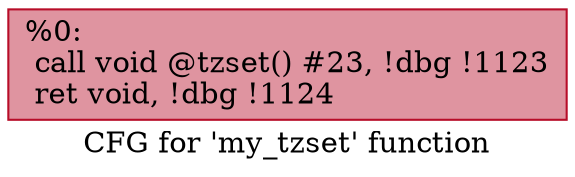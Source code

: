 digraph "CFG for 'my_tzset' function" {
	label="CFG for 'my_tzset' function";

	Node0x194d710 [shape=record,color="#b70d28ff", style=filled, fillcolor="#b70d2870",label="{%0:\l  call void @tzset() #23, !dbg !1123\l  ret void, !dbg !1124\l}"];
}
